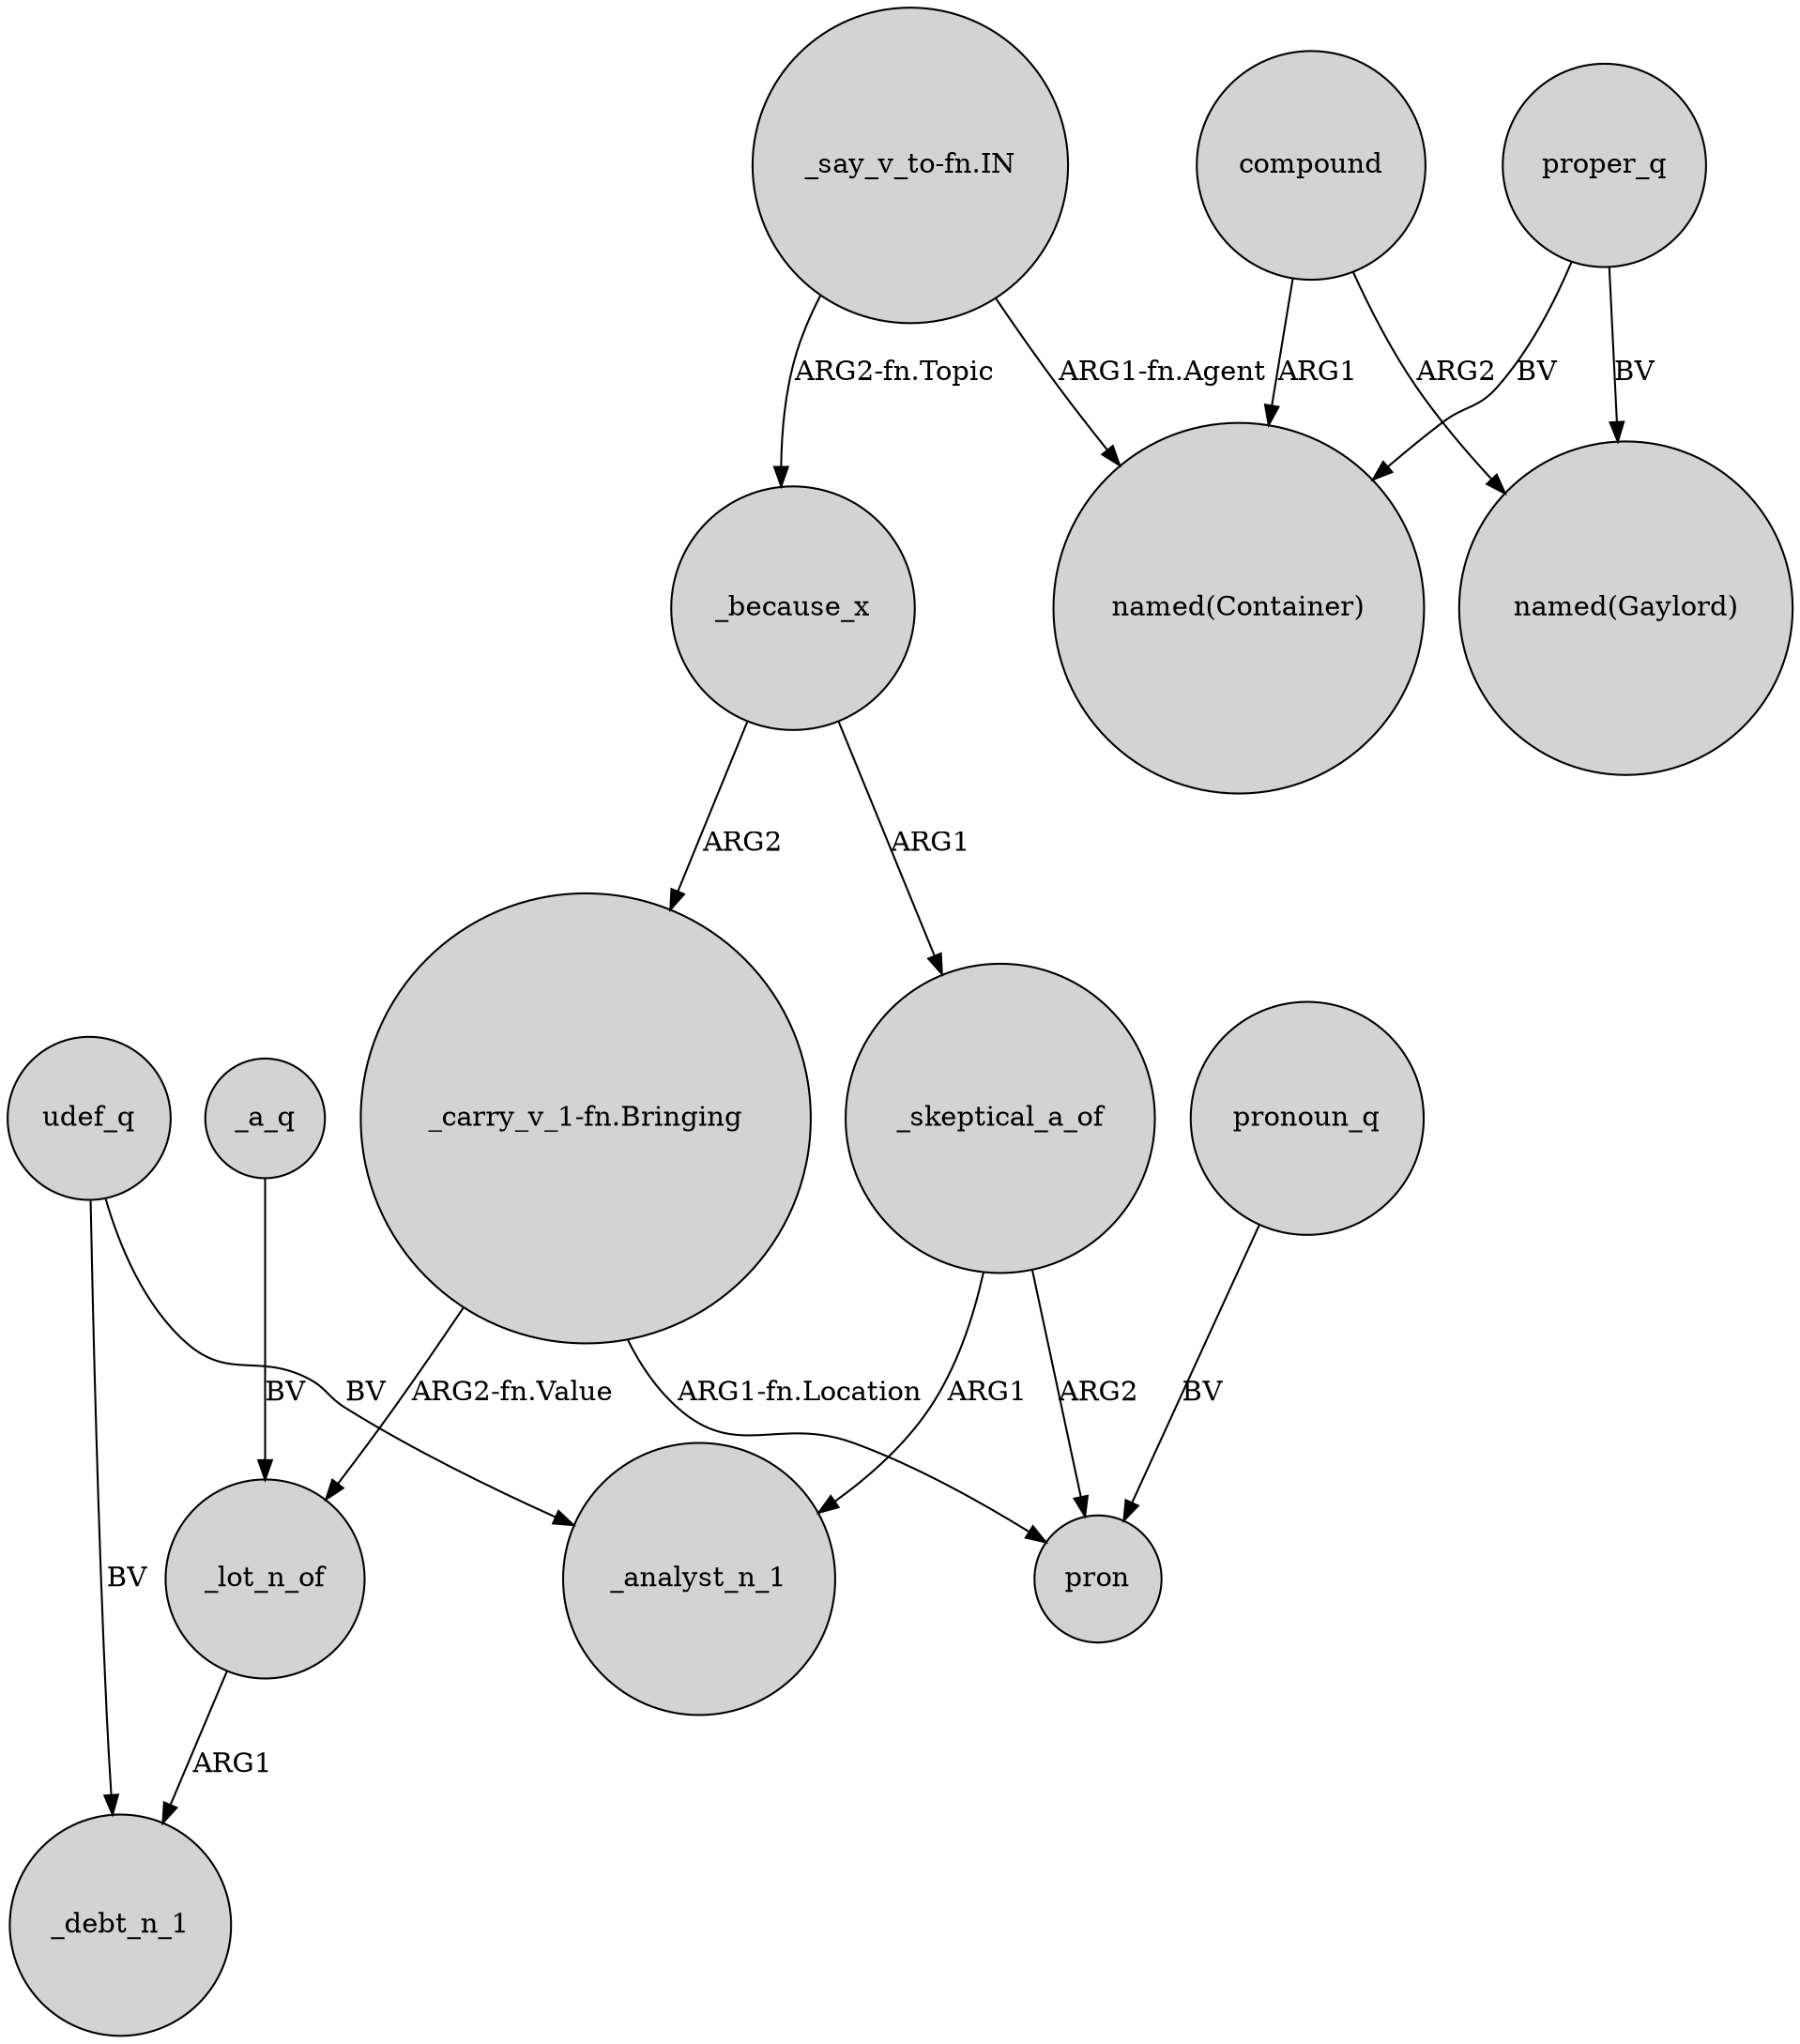 digraph {
	node [shape=circle style=filled]
	_a_q -> _lot_n_of [label=BV]
	compound -> "named(Gaylord)" [label=ARG2]
	_because_x -> "_carry_v_1-fn.Bringing" [label=ARG2]
	_because_x -> _skeptical_a_of [label=ARG1]
	_skeptical_a_of -> _analyst_n_1 [label=ARG1]
	_lot_n_of -> _debt_n_1 [label=ARG1]
	"_say_v_to-fn.IN" -> _because_x [label="ARG2-fn.Topic"]
	udef_q -> _debt_n_1 [label=BV]
	compound -> "named(Container)" [label=ARG1]
	"_carry_v_1-fn.Bringing" -> pron [label="ARG1-fn.Location"]
	udef_q -> _analyst_n_1 [label=BV]
	proper_q -> "named(Gaylord)" [label=BV]
	proper_q -> "named(Container)" [label=BV]
	"_carry_v_1-fn.Bringing" -> _lot_n_of [label="ARG2-fn.Value"]
	_skeptical_a_of -> pron [label=ARG2]
	"_say_v_to-fn.IN" -> "named(Container)" [label="ARG1-fn.Agent"]
	pronoun_q -> pron [label=BV]
}
